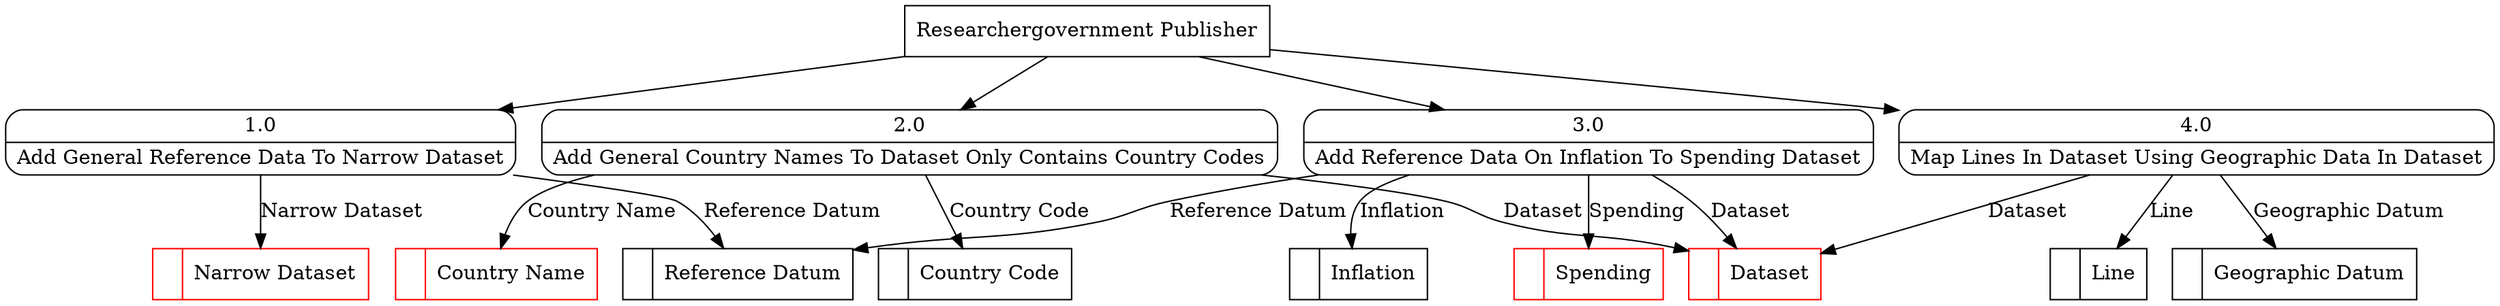 digraph dfd2{ 
node[shape=record]
200 [label="<f0>  |<f1> Narrow Dataset " color=red];
201 [label="<f0>  |<f1> Dataset " color=red];
202 [label="<f0>  |<f1> Inflation " ];
203 [label="<f0>  |<f1> Line " ];
204 [label="<f0>  |<f1> Geographic Datum " ];
205 [label="<f0>  |<f1> Reference Datum " ];
206 [label="<f0>  |<f1> Country Name " color=red];
207 [label="<f0>  |<f1> Country Code " ];
208 [label="<f0>  |<f1> Spending " color=red];
209 [label="Researchergovernment Publisher" shape=box];
210 [label="{<f0> 1.0|<f1> Add General Reference Data To Narrow Dataset }" shape=Mrecord];
211 [label="{<f0> 2.0|<f1> Add General Country Names To Dataset Only Contains Country Codes }" shape=Mrecord];
212 [label="{<f0> 3.0|<f1> Add Reference Data On Inflation To Spending Dataset }" shape=Mrecord];
213 [label="{<f0> 4.0|<f1> Map Lines In Dataset Using Geographic Data In Dataset }" shape=Mrecord];
209 -> 210
209 -> 211
209 -> 212
209 -> 213
210 -> 205 [label="Reference Datum"]
210 -> 200 [label="Narrow Dataset"]
211 -> 206 [label="Country Name"]
211 -> 201 [label="Dataset"]
211 -> 207 [label="Country Code"]
212 -> 202 [label="Inflation"]
212 -> 201 [label="Dataset"]
212 -> 205 [label="Reference Datum"]
213 -> 203 [label="Line"]
213 -> 204 [label="Geographic Datum"]
213 -> 201 [label="Dataset"]
212 -> 208 [label="Spending"]
}